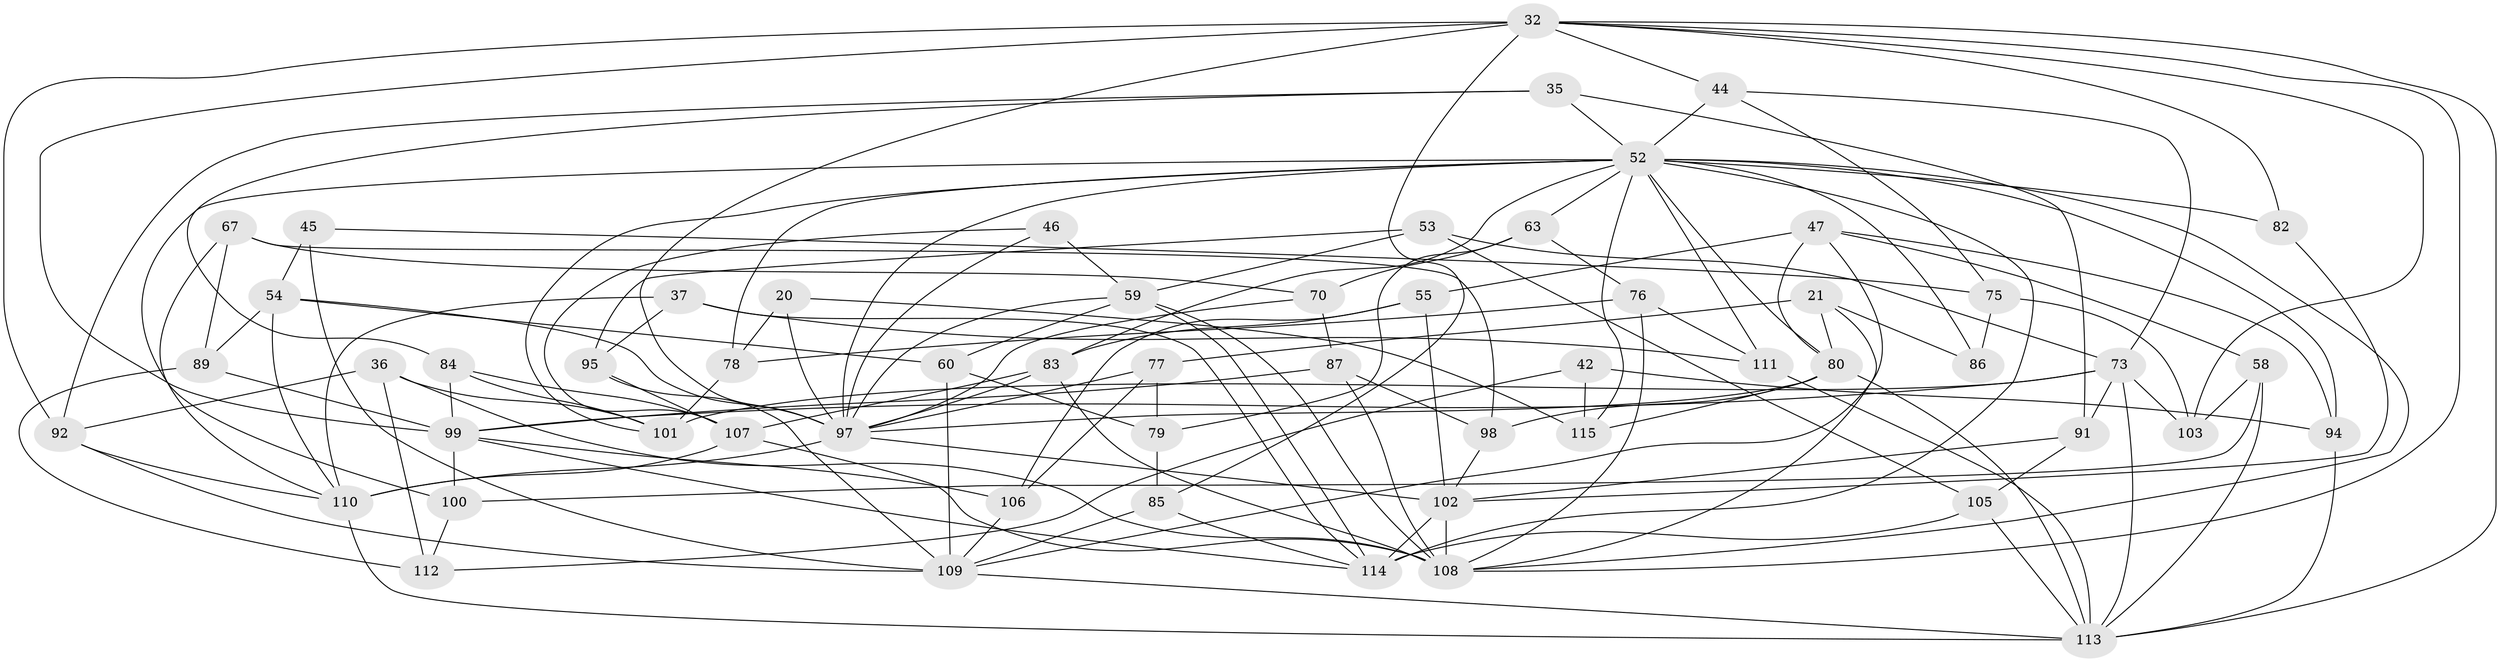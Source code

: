 // original degree distribution, {4: 1.0}
// Generated by graph-tools (version 1.1) at 2025/59/03/09/25 04:59:19]
// undirected, 57 vertices, 145 edges
graph export_dot {
graph [start="1"]
  node [color=gray90,style=filled];
  20;
  21 [super="+16"];
  32 [super="+6+27+17"];
  35;
  36;
  37;
  42;
  44;
  45;
  46;
  47 [super="+7"];
  52 [super="+39+40"];
  53;
  54 [super="+13"];
  55;
  58;
  59 [super="+41+43"];
  60;
  63;
  67;
  70;
  73 [super="+2+50"];
  75;
  76;
  77;
  78 [super="+51"];
  79;
  80 [super="+4+15"];
  82;
  83 [super="+25"];
  84;
  85;
  86;
  87;
  89 [super="+33"];
  91;
  92 [super="+74"];
  94;
  95;
  97 [super="+48+66"];
  98;
  99 [super="+93"];
  100;
  101 [super="+72"];
  102 [super="+81"];
  103;
  105;
  106;
  107 [super="+88+62"];
  108 [super="+104"];
  109 [super="+26+49"];
  110 [super="+5+96+71"];
  111;
  112;
  113 [super="+57"];
  114 [super="+68"];
  115 [super="+22"];
  20 -- 78;
  20 -- 115 [weight=2];
  20 -- 97;
  21 -- 77;
  21 -- 86 [weight=2];
  21 -- 80;
  21 -- 108 [weight=2];
  32 -- 113;
  32 -- 103;
  32 -- 44;
  32 -- 85;
  32 -- 82;
  32 -- 92 [weight=2];
  32 -- 99;
  32 -- 97;
  32 -- 108;
  35 -- 91;
  35 -- 84;
  35 -- 92;
  35 -- 52;
  36 -- 92;
  36 -- 112;
  36 -- 101;
  36 -- 108;
  37 -- 95;
  37 -- 111;
  37 -- 110;
  37 -- 114;
  42 -- 115 [weight=2];
  42 -- 94;
  42 -- 112;
  44 -- 75;
  44 -- 73;
  44 -- 52;
  45 -- 75;
  45 -- 109;
  45 -- 54 [weight=2];
  46 -- 59 [weight=2];
  46 -- 97;
  46 -- 107;
  47 -- 55;
  47 -- 80 [weight=2];
  47 -- 58;
  47 -- 94;
  47 -- 109;
  52 -- 100;
  52 -- 97 [weight=2];
  52 -- 101;
  52 -- 108;
  52 -- 78 [weight=3];
  52 -- 114 [weight=3];
  52 -- 82 [weight=2];
  52 -- 115;
  52 -- 63;
  52 -- 111;
  52 -- 80;
  52 -- 83;
  52 -- 86;
  52 -- 94;
  53 -- 105;
  53 -- 95;
  53 -- 59;
  53 -- 73;
  54 -- 60;
  54 -- 89;
  54 -- 110;
  54 -- 97;
  55 -- 106;
  55 -- 83;
  55 -- 102;
  58 -- 100;
  58 -- 103;
  58 -- 113;
  59 -- 108 [weight=2];
  59 -- 97;
  59 -- 114;
  59 -- 60;
  60 -- 79;
  60 -- 109;
  63 -- 76;
  63 -- 70;
  63 -- 79;
  67 -- 89;
  67 -- 98;
  67 -- 70;
  67 -- 110;
  70 -- 87;
  70 -- 97;
  73 -- 103;
  73 -- 91;
  73 -- 99;
  73 -- 101 [weight=2];
  73 -- 113;
  75 -- 86;
  75 -- 103;
  76 -- 111;
  76 -- 78;
  76 -- 108;
  77 -- 79;
  77 -- 106;
  77 -- 97;
  78 -- 101;
  79 -- 85;
  80 -- 115;
  80 -- 98;
  80 -- 97;
  80 -- 113;
  82 -- 102;
  83 -- 97;
  83 -- 107 [weight=2];
  83 -- 108;
  84 -- 101;
  84 -- 99;
  84 -- 107;
  85 -- 114;
  85 -- 109;
  87 -- 98;
  87 -- 99;
  87 -- 108;
  89 -- 112;
  89 -- 99 [weight=3];
  91 -- 105;
  91 -- 102;
  92 -- 110;
  92 -- 109;
  94 -- 113;
  95 -- 107;
  95 -- 109;
  97 -- 102 [weight=3];
  97 -- 110 [weight=2];
  98 -- 102;
  99 -- 106;
  99 -- 114;
  99 -- 100;
  100 -- 112;
  102 -- 108 [weight=3];
  102 -- 114 [weight=2];
  105 -- 114;
  105 -- 113;
  106 -- 109;
  107 -- 110 [weight=2];
  107 -- 108;
  109 -- 113;
  110 -- 113 [weight=2];
  111 -- 113;
}
